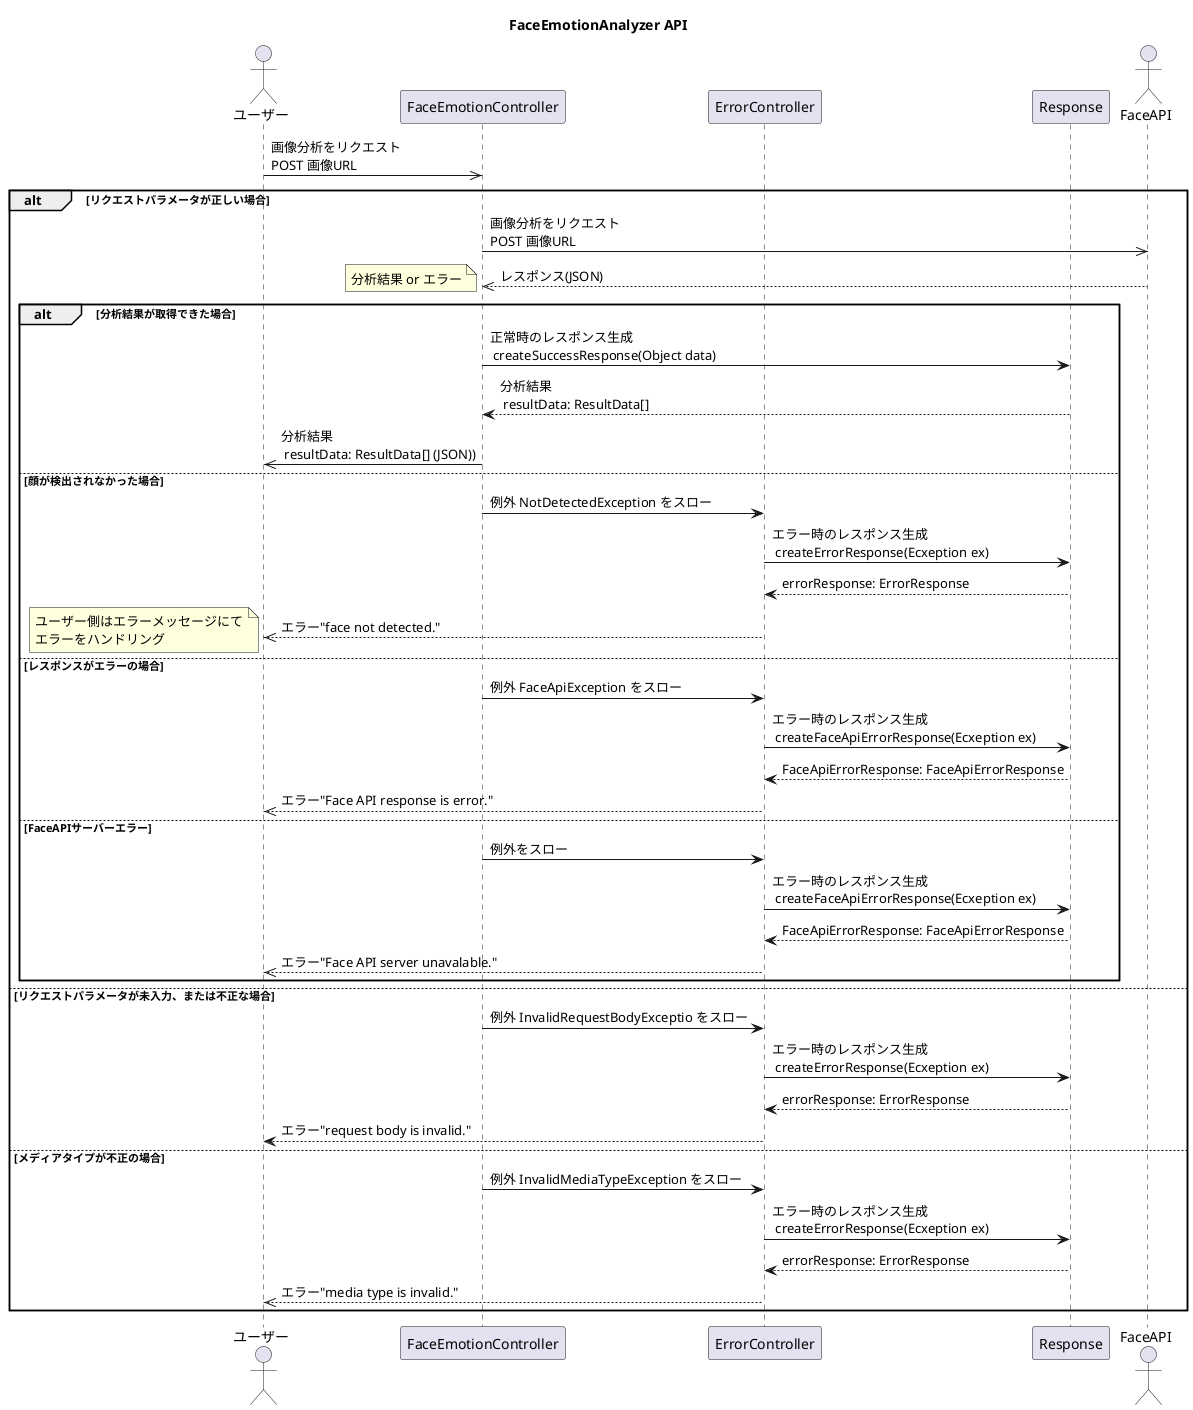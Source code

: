 @startuml
title FaceEmotionAnalyzer API

actor ユーザー
participant FaceEmotionController
participant ErrorController
participant Response
actor FaceAPI

ユーザー ->> FaceEmotionController: 画像分析をリクエスト\nPOST 画像URL


alt リクエストパラメータが正しい場合
    FaceEmotionController ->> FaceAPI: 画像分析をリクエスト\nPOST 画像URL
    FaceEmotionController <<-- FaceAPI: レスポンス(JSON)
    note left: 分析結果 or エラー

    alt 分析結果が取得できた場合
        FaceEmotionController -> Response: 正常時のレスポンス生成\n createSuccessResponse(Object data)
        FaceEmotionController <-- Response: 分析結果\n resultData: ResultData[]
        ユーザー <<- FaceEmotionController: 分析結果\n resultData: ResultData[] (JSON))
    else 顔が検出されなかった場合
        FaceEmotionController -> ErrorController: 例外 NotDetectedException をスロー
        ErrorController -> Response: エラー時のレスポンス生成\n createErrorResponse(Ecxeption ex)
        ErrorController <-- Response: errorResponse: ErrorResponse
        ユーザー <<-- ErrorController: エラー"face not detected."
        note left : ユーザー側はエラーメッセージにて\nエラーをハンドリング
    else レスポンスがエラーの場合
        FaceEmotionController -> ErrorController: 例外 FaceApiException をスロー
        ErrorController -> Response: エラー時のレスポンス生成\n createFaceApiErrorResponse(Ecxeption ex)
        ErrorController <-- Response: FaceApiErrorResponse: FaceApiErrorResponse
        ユーザー <<-- ErrorController: エラー"Face API response is error."
    else FaceAPIサーバーエラー
        FaceEmotionController -> ErrorController: 例外をスロー
        ErrorController -> Response: エラー時のレスポンス生成\n createFaceApiErrorResponse(Ecxeption ex)
        ErrorController <-- Response: FaceApiErrorResponse: FaceApiErrorResponse
        ユーザー <<-- ErrorController: エラー"Face API server unavalable."
    end


else リクエストパラメータが未入力、または不正な場合
    FaceEmotionController -> ErrorController: 例外 InvalidRequestBodyExceptio をスロー
    ErrorController -> Response: エラー時のレスポンス生成\n createErrorResponse(Ecxeption ex)
    ErrorController <-- Response: errorResponse: ErrorResponse
    ユーザー <-- ErrorController: エラー"request body is invalid."

else メディアタイプが不正の場合
    FaceEmotionController -> ErrorController: 例外 InvalidMediaTypeException をスロー
    ErrorController -> Response: エラー時のレスポンス生成\n createErrorResponse(Ecxeption ex)
    ErrorController <-- Response: errorResponse: ErrorResponse
    ユーザー <<-- ErrorController: エラー"media type is invalid."

end

@enduml